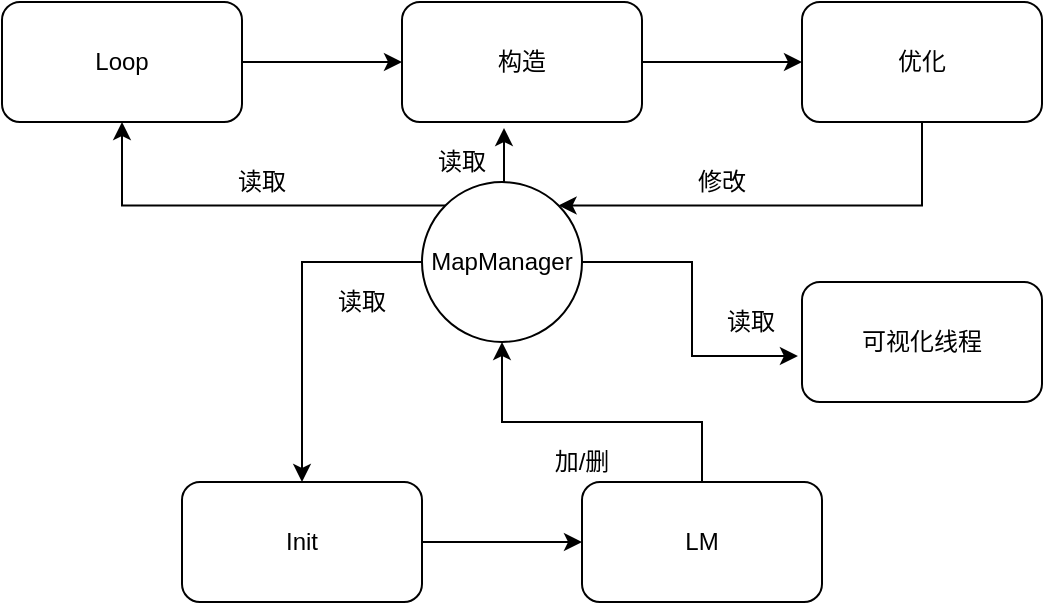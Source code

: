 <mxfile version="14.1.2" type="github">
  <diagram id="gN8Y7Yjl6EuYMespFMN6" name="Page-1">
    <mxGraphModel dx="2028" dy="1147" grid="1" gridSize="10" guides="1" tooltips="1" connect="1" arrows="1" fold="1" page="1" pageScale="1" pageWidth="827" pageHeight="1169" math="0" shadow="0">
      <root>
        <mxCell id="0" />
        <mxCell id="1" parent="0" />
        <mxCell id="fG6p9Fc8WQSWcUIoYt4F-3" value="" style="edgeStyle=orthogonalEdgeStyle;rounded=0;orthogonalLoop=1;jettySize=auto;html=1;" edge="1" parent="1" source="fG6p9Fc8WQSWcUIoYt4F-1" target="fG6p9Fc8WQSWcUIoYt4F-2">
          <mxGeometry relative="1" as="geometry" />
        </mxCell>
        <mxCell id="fG6p9Fc8WQSWcUIoYt4F-1" value="Init" style="rounded=1;whiteSpace=wrap;html=1;" vertex="1" parent="1">
          <mxGeometry x="110" y="580" width="120" height="60" as="geometry" />
        </mxCell>
        <mxCell id="fG6p9Fc8WQSWcUIoYt4F-5" style="edgeStyle=orthogonalEdgeStyle;rounded=0;orthogonalLoop=1;jettySize=auto;html=1;" edge="1" parent="1" source="fG6p9Fc8WQSWcUIoYt4F-2" target="fG6p9Fc8WQSWcUIoYt4F-4">
          <mxGeometry relative="1" as="geometry">
            <Array as="points">
              <mxPoint x="370" y="550" />
              <mxPoint x="270" y="550" />
            </Array>
          </mxGeometry>
        </mxCell>
        <mxCell id="fG6p9Fc8WQSWcUIoYt4F-2" value="LM" style="rounded=1;whiteSpace=wrap;html=1;" vertex="1" parent="1">
          <mxGeometry x="310" y="580" width="120" height="60" as="geometry" />
        </mxCell>
        <mxCell id="fG6p9Fc8WQSWcUIoYt4F-7" style="edgeStyle=orthogonalEdgeStyle;rounded=0;orthogonalLoop=1;jettySize=auto;html=1;" edge="1" parent="1" source="fG6p9Fc8WQSWcUIoYt4F-4" target="fG6p9Fc8WQSWcUIoYt4F-1">
          <mxGeometry relative="1" as="geometry">
            <Array as="points">
              <mxPoint x="170" y="470" />
            </Array>
          </mxGeometry>
        </mxCell>
        <mxCell id="fG6p9Fc8WQSWcUIoYt4F-14" style="edgeStyle=orthogonalEdgeStyle;rounded=0;orthogonalLoop=1;jettySize=auto;html=1;exitX=0;exitY=0;exitDx=0;exitDy=0;entryX=0.5;entryY=1;entryDx=0;entryDy=0;" edge="1" parent="1" source="fG6p9Fc8WQSWcUIoYt4F-4" target="fG6p9Fc8WQSWcUIoYt4F-9">
          <mxGeometry relative="1" as="geometry" />
        </mxCell>
        <mxCell id="fG6p9Fc8WQSWcUIoYt4F-15" style="edgeStyle=orthogonalEdgeStyle;rounded=0;orthogonalLoop=1;jettySize=auto;html=1;exitX=0.5;exitY=0;exitDx=0;exitDy=0;entryX=0.425;entryY=1.05;entryDx=0;entryDy=0;entryPerimeter=0;" edge="1" parent="1" source="fG6p9Fc8WQSWcUIoYt4F-4" target="fG6p9Fc8WQSWcUIoYt4F-10">
          <mxGeometry relative="1" as="geometry" />
        </mxCell>
        <mxCell id="fG6p9Fc8WQSWcUIoYt4F-28" style="edgeStyle=orthogonalEdgeStyle;rounded=0;orthogonalLoop=1;jettySize=auto;html=1;entryX=-0.017;entryY=0.617;entryDx=0;entryDy=0;entryPerimeter=0;" edge="1" parent="1" source="fG6p9Fc8WQSWcUIoYt4F-4" target="fG6p9Fc8WQSWcUIoYt4F-27">
          <mxGeometry relative="1" as="geometry" />
        </mxCell>
        <mxCell id="fG6p9Fc8WQSWcUIoYt4F-4" value="MapManager" style="ellipse;whiteSpace=wrap;html=1;aspect=fixed;" vertex="1" parent="1">
          <mxGeometry x="230" y="430" width="80" height="80" as="geometry" />
        </mxCell>
        <mxCell id="fG6p9Fc8WQSWcUIoYt4F-11" value="" style="edgeStyle=orthogonalEdgeStyle;rounded=0;orthogonalLoop=1;jettySize=auto;html=1;" edge="1" parent="1" source="fG6p9Fc8WQSWcUIoYt4F-9" target="fG6p9Fc8WQSWcUIoYt4F-10">
          <mxGeometry relative="1" as="geometry" />
        </mxCell>
        <mxCell id="fG6p9Fc8WQSWcUIoYt4F-9" value="Loop" style="rounded=1;whiteSpace=wrap;html=1;" vertex="1" parent="1">
          <mxGeometry x="20" y="340" width="120" height="60" as="geometry" />
        </mxCell>
        <mxCell id="fG6p9Fc8WQSWcUIoYt4F-13" value="" style="edgeStyle=orthogonalEdgeStyle;rounded=0;orthogonalLoop=1;jettySize=auto;html=1;" edge="1" parent="1" source="fG6p9Fc8WQSWcUIoYt4F-10" target="fG6p9Fc8WQSWcUIoYt4F-12">
          <mxGeometry relative="1" as="geometry" />
        </mxCell>
        <mxCell id="fG6p9Fc8WQSWcUIoYt4F-10" value="构造" style="rounded=1;whiteSpace=wrap;html=1;" vertex="1" parent="1">
          <mxGeometry x="220" y="340" width="120" height="60" as="geometry" />
        </mxCell>
        <mxCell id="fG6p9Fc8WQSWcUIoYt4F-17" style="edgeStyle=orthogonalEdgeStyle;rounded=0;orthogonalLoop=1;jettySize=auto;html=1;entryX=1;entryY=0;entryDx=0;entryDy=0;" edge="1" parent="1" source="fG6p9Fc8WQSWcUIoYt4F-12" target="fG6p9Fc8WQSWcUIoYt4F-4">
          <mxGeometry relative="1" as="geometry">
            <Array as="points">
              <mxPoint x="480" y="442" />
            </Array>
          </mxGeometry>
        </mxCell>
        <mxCell id="fG6p9Fc8WQSWcUIoYt4F-12" value="优化" style="rounded=1;whiteSpace=wrap;html=1;" vertex="1" parent="1">
          <mxGeometry x="420" y="340" width="120" height="60" as="geometry" />
        </mxCell>
        <mxCell id="fG6p9Fc8WQSWcUIoYt4F-18" value="修改" style="text;html=1;strokeColor=none;fillColor=none;align=center;verticalAlign=middle;whiteSpace=wrap;rounded=0;" vertex="1" parent="1">
          <mxGeometry x="360" y="420" width="40" height="20" as="geometry" />
        </mxCell>
        <mxCell id="fG6p9Fc8WQSWcUIoYt4F-19" value="加/删" style="text;html=1;strokeColor=none;fillColor=none;align=center;verticalAlign=middle;whiteSpace=wrap;rounded=0;" vertex="1" parent="1">
          <mxGeometry x="290" y="560" width="40" height="20" as="geometry" />
        </mxCell>
        <mxCell id="fG6p9Fc8WQSWcUIoYt4F-20" value="读取" style="text;html=1;strokeColor=none;fillColor=none;align=center;verticalAlign=middle;whiteSpace=wrap;rounded=0;" vertex="1" parent="1">
          <mxGeometry x="180" y="480" width="40" height="20" as="geometry" />
        </mxCell>
        <mxCell id="fG6p9Fc8WQSWcUIoYt4F-22" value="读取" style="text;html=1;strokeColor=none;fillColor=none;align=center;verticalAlign=middle;whiteSpace=wrap;rounded=0;" vertex="1" parent="1">
          <mxGeometry x="130" y="420" width="40" height="20" as="geometry" />
        </mxCell>
        <mxCell id="fG6p9Fc8WQSWcUIoYt4F-23" value="读取" style="text;html=1;strokeColor=none;fillColor=none;align=center;verticalAlign=middle;whiteSpace=wrap;rounded=0;" vertex="1" parent="1">
          <mxGeometry x="230" y="410" width="40" height="20" as="geometry" />
        </mxCell>
        <mxCell id="fG6p9Fc8WQSWcUIoYt4F-27" value="可视化线程" style="rounded=1;whiteSpace=wrap;html=1;" vertex="1" parent="1">
          <mxGeometry x="420" y="480" width="120" height="60" as="geometry" />
        </mxCell>
        <mxCell id="fG6p9Fc8WQSWcUIoYt4F-29" value="读取" style="text;html=1;align=center;verticalAlign=middle;resizable=0;points=[];autosize=1;" vertex="1" parent="1">
          <mxGeometry x="374" y="490" width="40" height="20" as="geometry" />
        </mxCell>
      </root>
    </mxGraphModel>
  </diagram>
</mxfile>
